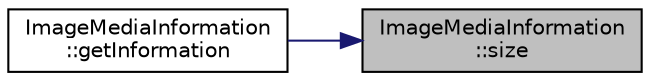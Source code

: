digraph "ImageMediaInformation::size"
{
 // LATEX_PDF_SIZE
  edge [fontname="Helvetica",fontsize="10",labelfontname="Helvetica",labelfontsize="10"];
  node [fontname="Helvetica",fontsize="10",shape=record];
  rankdir="RL";
  Node1 [label="ImageMediaInformation\l::size",height=0.2,width=0.4,color="black", fillcolor="grey75", style="filled", fontcolor="black",tooltip=" "];
  Node1 -> Node2 [dir="back",color="midnightblue",fontsize="10",style="solid",fontname="Helvetica"];
  Node2 [label="ImageMediaInformation\l::getInformation",height=0.2,width=0.4,color="black", fillcolor="white", style="filled",URL="$class_image_media_information.html#ab59a804554c2edf243d753c2730fdf2c",tooltip=" "];
}
